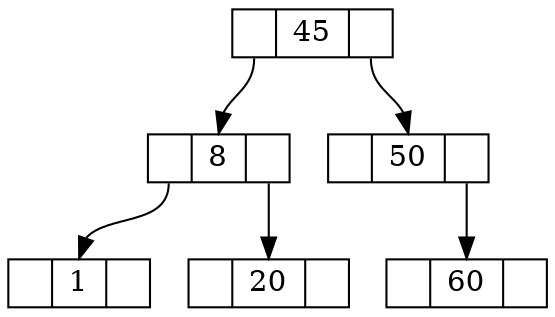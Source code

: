 digraph g {
node [shape=record, height=0.1];
node_45 [label = "<l> | <m> 45 | <r>"];
node_45:l -> node_8:m;
node_45:r -> node_50:m;
node_8 [label = "<l> | <m> 8 | <r>"];
node_8:l -> node_1:m;
node_8:r -> node_20:m;
node_1 [label = "<l> | <m> 1 | <r>"];
node_20 [label = "<l> | <m> 20 | <r>"];
node_50 [label = "<l> | <m> 50 | <r>"];
node_50:r -> node_60:m;
node_60 [label = "<l> | <m> 60 | <r>"];
}